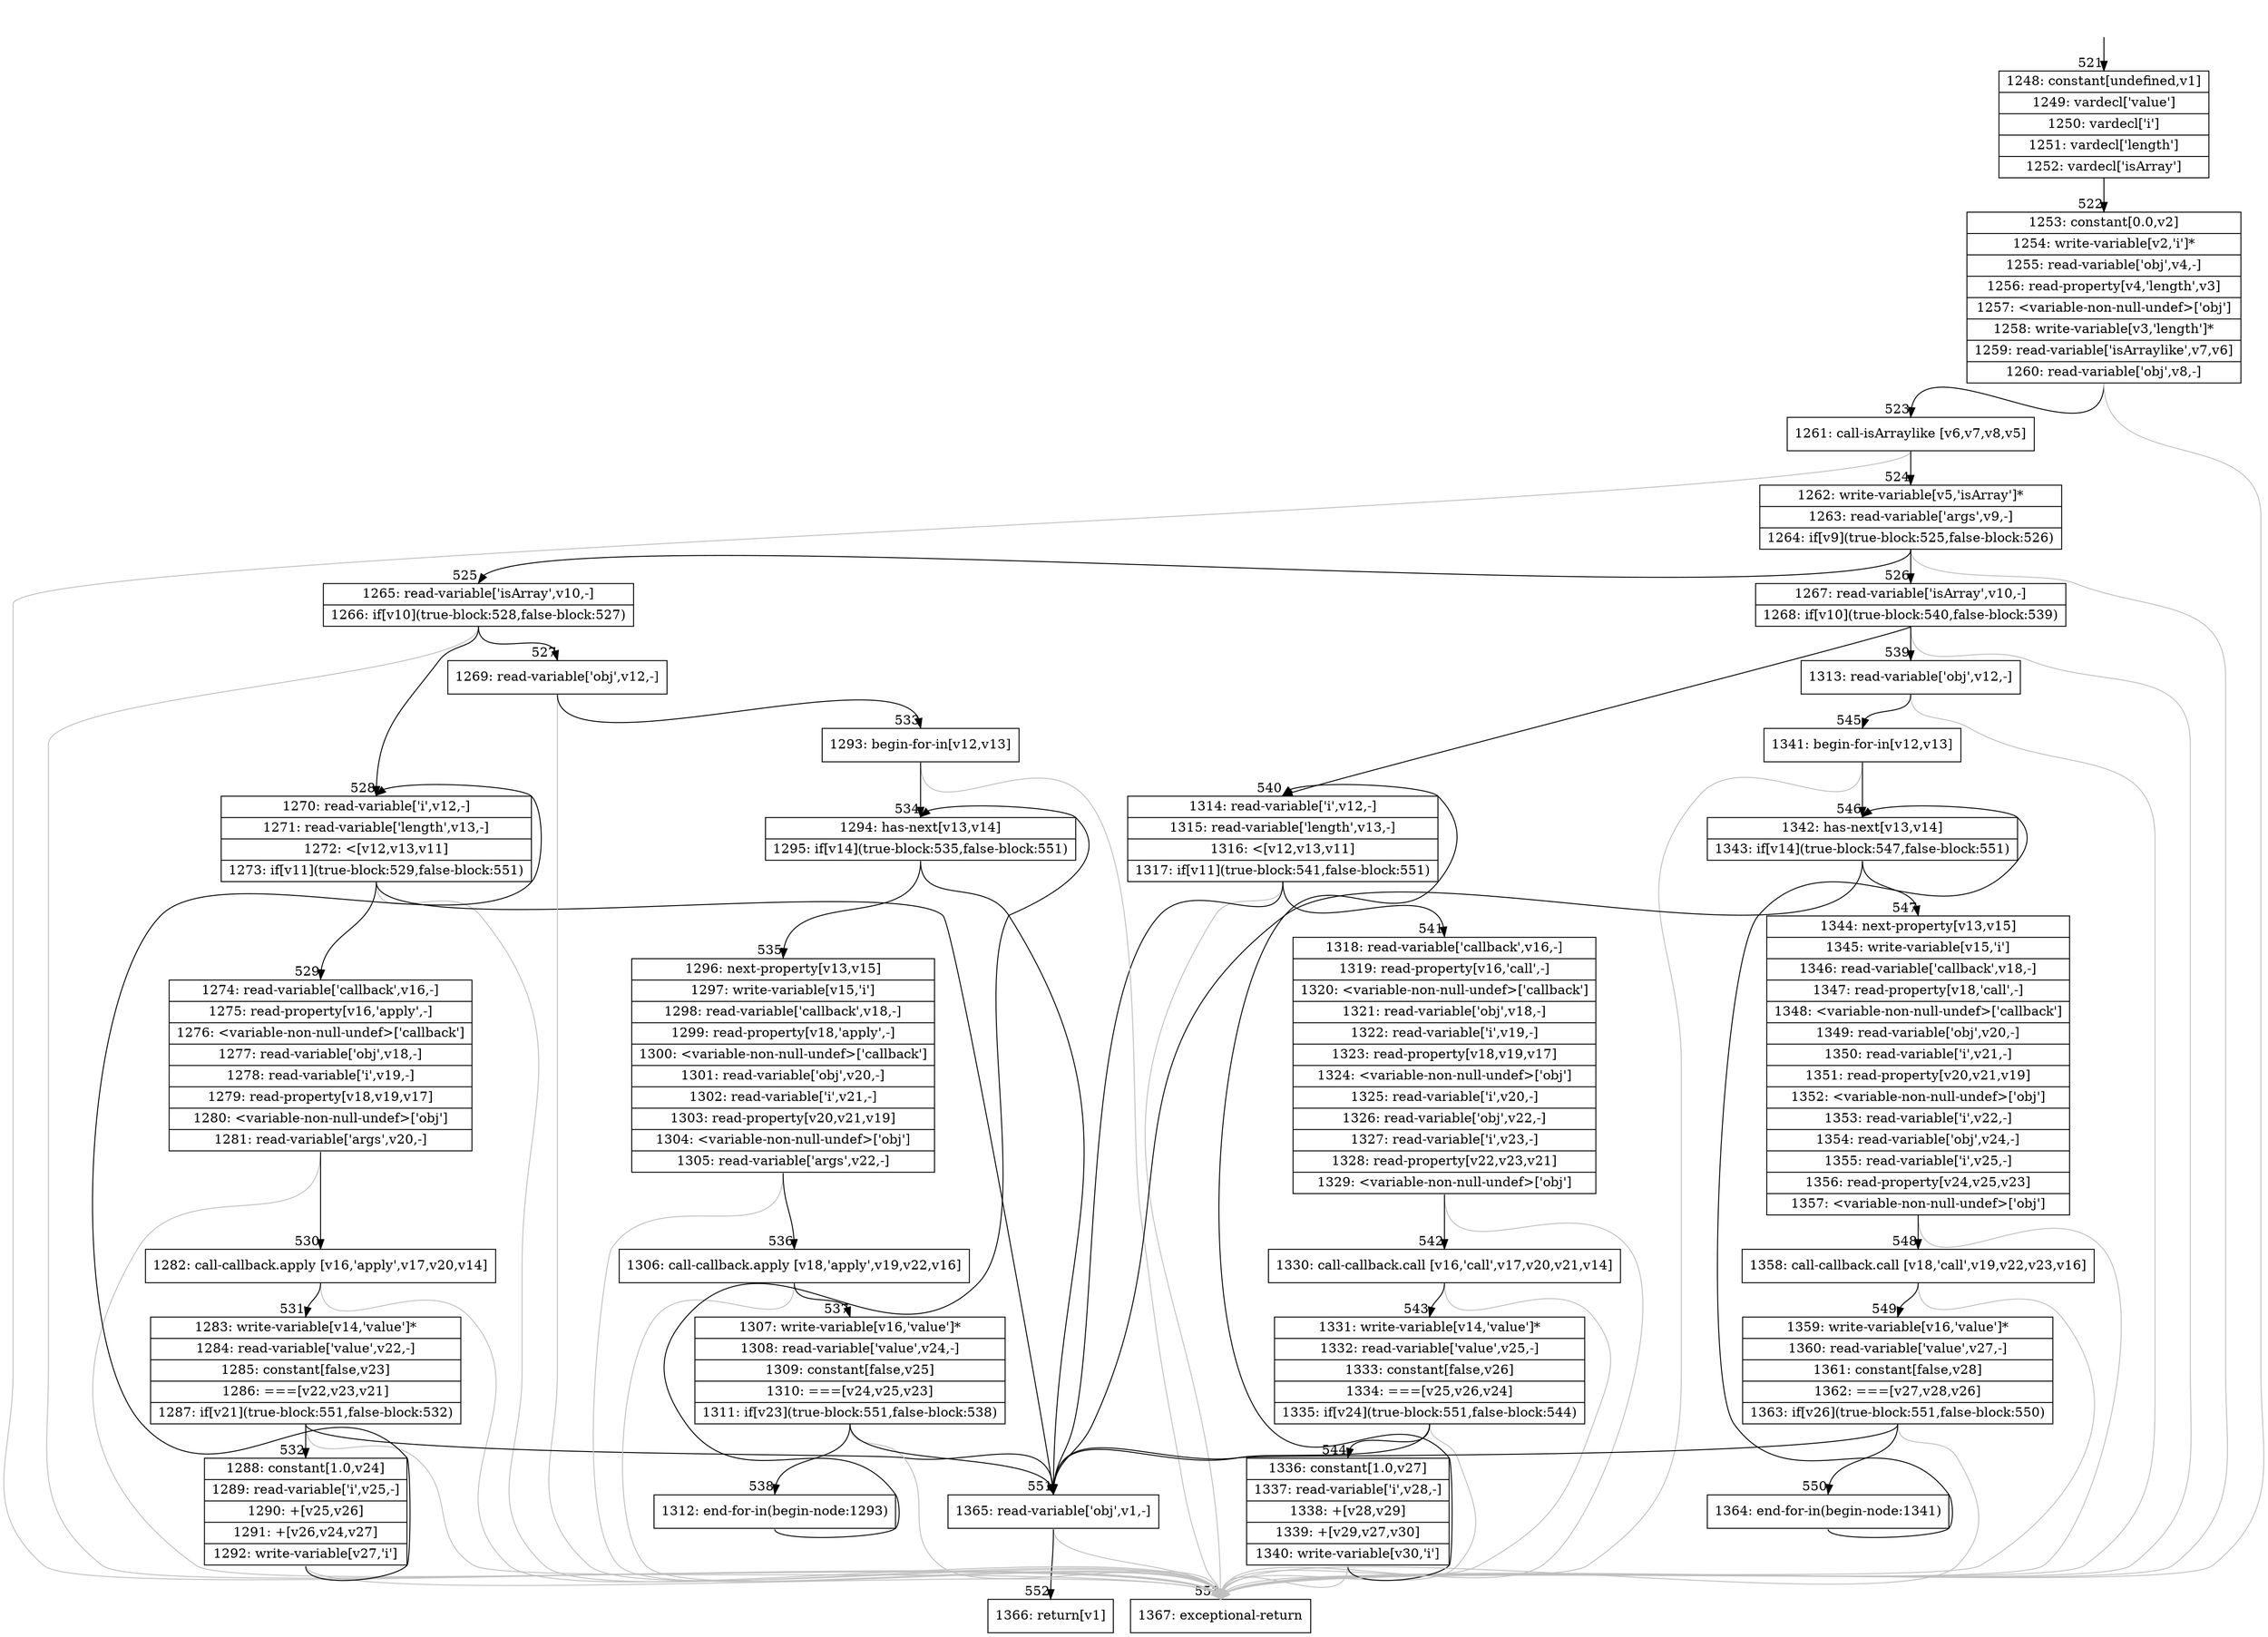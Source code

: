 digraph {
rankdir="TD"
BB_entry40[shape=none,label=""];
BB_entry40 -> BB521 [tailport=s, headport=n, headlabel="    521"]
BB521 [shape=record label="{1248: constant[undefined,v1]|1249: vardecl['value']|1250: vardecl['i']|1251: vardecl['length']|1252: vardecl['isArray']}" ] 
BB521 -> BB522 [tailport=s, headport=n, headlabel="      522"]
BB522 [shape=record label="{1253: constant[0.0,v2]|1254: write-variable[v2,'i']*|1255: read-variable['obj',v4,-]|1256: read-property[v4,'length',v3]|1257: \<variable-non-null-undef\>['obj']|1258: write-variable[v3,'length']*|1259: read-variable['isArraylike',v7,v6]|1260: read-variable['obj',v8,-]}" ] 
BB522 -> BB523 [tailport=s, headport=n, headlabel="      523"]
BB522 -> BB553 [tailport=s, headport=n, color=gray, headlabel="      553"]
BB523 [shape=record label="{1261: call-isArraylike [v6,v7,v8,v5]}" ] 
BB523 -> BB524 [tailport=s, headport=n, headlabel="      524"]
BB523 -> BB553 [tailport=s, headport=n, color=gray]
BB524 [shape=record label="{1262: write-variable[v5,'isArray']*|1263: read-variable['args',v9,-]|1264: if[v9](true-block:525,false-block:526)}" ] 
BB524 -> BB525 [tailport=s, headport=n, headlabel="      525"]
BB524 -> BB526 [tailport=s, headport=n, headlabel="      526"]
BB524 -> BB553 [tailport=s, headport=n, color=gray]
BB525 [shape=record label="{1265: read-variable['isArray',v10,-]|1266: if[v10](true-block:528,false-block:527)}" ] 
BB525 -> BB528 [tailport=s, headport=n, headlabel="      528"]
BB525 -> BB527 [tailport=s, headport=n, headlabel="      527"]
BB525 -> BB553 [tailport=s, headport=n, color=gray]
BB526 [shape=record label="{1267: read-variable['isArray',v10,-]|1268: if[v10](true-block:540,false-block:539)}" ] 
BB526 -> BB540 [tailport=s, headport=n, headlabel="      540"]
BB526 -> BB539 [tailport=s, headport=n, headlabel="      539"]
BB526 -> BB553 [tailport=s, headport=n, color=gray]
BB527 [shape=record label="{1269: read-variable['obj',v12,-]}" ] 
BB527 -> BB533 [tailport=s, headport=n, headlabel="      533"]
BB527 -> BB553 [tailport=s, headport=n, color=gray]
BB528 [shape=record label="{1270: read-variable['i',v12,-]|1271: read-variable['length',v13,-]|1272: \<[v12,v13,v11]|1273: if[v11](true-block:529,false-block:551)}" ] 
BB528 -> BB529 [tailport=s, headport=n, headlabel="      529"]
BB528 -> BB551 [tailport=s, headport=n, headlabel="      551"]
BB528 -> BB553 [tailport=s, headport=n, color=gray]
BB529 [shape=record label="{1274: read-variable['callback',v16,-]|1275: read-property[v16,'apply',-]|1276: \<variable-non-null-undef\>['callback']|1277: read-variable['obj',v18,-]|1278: read-variable['i',v19,-]|1279: read-property[v18,v19,v17]|1280: \<variable-non-null-undef\>['obj']|1281: read-variable['args',v20,-]}" ] 
BB529 -> BB530 [tailport=s, headport=n, headlabel="      530"]
BB529 -> BB553 [tailport=s, headport=n, color=gray]
BB530 [shape=record label="{1282: call-callback.apply [v16,'apply',v17,v20,v14]}" ] 
BB530 -> BB531 [tailport=s, headport=n, headlabel="      531"]
BB530 -> BB553 [tailport=s, headport=n, color=gray]
BB531 [shape=record label="{1283: write-variable[v14,'value']*|1284: read-variable['value',v22,-]|1285: constant[false,v23]|1286: ===[v22,v23,v21]|1287: if[v21](true-block:551,false-block:532)}" ] 
BB531 -> BB551 [tailport=s, headport=n]
BB531 -> BB532 [tailport=s, headport=n, headlabel="      532"]
BB531 -> BB553 [tailport=s, headport=n, color=gray]
BB532 [shape=record label="{1288: constant[1.0,v24]|1289: read-variable['i',v25,-]|1290: +[v25,v26]|1291: +[v26,v24,v27]|1292: write-variable[v27,'i']}" ] 
BB532 -> BB528 [tailport=s, headport=n]
BB532 -> BB553 [tailport=s, headport=n, color=gray]
BB533 [shape=record label="{1293: begin-for-in[v12,v13]}" ] 
BB533 -> BB534 [tailport=s, headport=n, headlabel="      534"]
BB533 -> BB553 [tailport=s, headport=n, color=gray]
BB534 [shape=record label="{1294: has-next[v13,v14]|1295: if[v14](true-block:535,false-block:551)}" ] 
BB534 -> BB535 [tailport=s, headport=n, headlabel="      535"]
BB534 -> BB551 [tailport=s, headport=n]
BB535 [shape=record label="{1296: next-property[v13,v15]|1297: write-variable[v15,'i']|1298: read-variable['callback',v18,-]|1299: read-property[v18,'apply',-]|1300: \<variable-non-null-undef\>['callback']|1301: read-variable['obj',v20,-]|1302: read-variable['i',v21,-]|1303: read-property[v20,v21,v19]|1304: \<variable-non-null-undef\>['obj']|1305: read-variable['args',v22,-]}" ] 
BB535 -> BB536 [tailport=s, headport=n, headlabel="      536"]
BB535 -> BB553 [tailport=s, headport=n, color=gray]
BB536 [shape=record label="{1306: call-callback.apply [v18,'apply',v19,v22,v16]}" ] 
BB536 -> BB537 [tailport=s, headport=n, headlabel="      537"]
BB536 -> BB553 [tailport=s, headport=n, color=gray]
BB537 [shape=record label="{1307: write-variable[v16,'value']*|1308: read-variable['value',v24,-]|1309: constant[false,v25]|1310: ===[v24,v25,v23]|1311: if[v23](true-block:551,false-block:538)}" ] 
BB537 -> BB551 [tailport=s, headport=n]
BB537 -> BB538 [tailport=s, headport=n, headlabel="      538"]
BB537 -> BB553 [tailport=s, headport=n, color=gray]
BB538 [shape=record label="{1312: end-for-in(begin-node:1293)}" ] 
BB538 -> BB534 [tailport=s, headport=n]
BB539 [shape=record label="{1313: read-variable['obj',v12,-]}" ] 
BB539 -> BB545 [tailport=s, headport=n, headlabel="      545"]
BB539 -> BB553 [tailport=s, headport=n, color=gray]
BB540 [shape=record label="{1314: read-variable['i',v12,-]|1315: read-variable['length',v13,-]|1316: \<[v12,v13,v11]|1317: if[v11](true-block:541,false-block:551)}" ] 
BB540 -> BB541 [tailport=s, headport=n, headlabel="      541"]
BB540 -> BB551 [tailport=s, headport=n]
BB540 -> BB553 [tailport=s, headport=n, color=gray]
BB541 [shape=record label="{1318: read-variable['callback',v16,-]|1319: read-property[v16,'call',-]|1320: \<variable-non-null-undef\>['callback']|1321: read-variable['obj',v18,-]|1322: read-variable['i',v19,-]|1323: read-property[v18,v19,v17]|1324: \<variable-non-null-undef\>['obj']|1325: read-variable['i',v20,-]|1326: read-variable['obj',v22,-]|1327: read-variable['i',v23,-]|1328: read-property[v22,v23,v21]|1329: \<variable-non-null-undef\>['obj']}" ] 
BB541 -> BB542 [tailport=s, headport=n, headlabel="      542"]
BB541 -> BB553 [tailport=s, headport=n, color=gray]
BB542 [shape=record label="{1330: call-callback.call [v16,'call',v17,v20,v21,v14]}" ] 
BB542 -> BB543 [tailport=s, headport=n, headlabel="      543"]
BB542 -> BB553 [tailport=s, headport=n, color=gray]
BB543 [shape=record label="{1331: write-variable[v14,'value']*|1332: read-variable['value',v25,-]|1333: constant[false,v26]|1334: ===[v25,v26,v24]|1335: if[v24](true-block:551,false-block:544)}" ] 
BB543 -> BB551 [tailport=s, headport=n]
BB543 -> BB544 [tailport=s, headport=n, headlabel="      544"]
BB543 -> BB553 [tailport=s, headport=n, color=gray]
BB544 [shape=record label="{1336: constant[1.0,v27]|1337: read-variable['i',v28,-]|1338: +[v28,v29]|1339: +[v29,v27,v30]|1340: write-variable[v30,'i']}" ] 
BB544 -> BB540 [tailport=s, headport=n]
BB544 -> BB553 [tailport=s, headport=n, color=gray]
BB545 [shape=record label="{1341: begin-for-in[v12,v13]}" ] 
BB545 -> BB546 [tailport=s, headport=n, headlabel="      546"]
BB545 -> BB553 [tailport=s, headport=n, color=gray]
BB546 [shape=record label="{1342: has-next[v13,v14]|1343: if[v14](true-block:547,false-block:551)}" ] 
BB546 -> BB547 [tailport=s, headport=n, headlabel="      547"]
BB546 -> BB551 [tailport=s, headport=n]
BB547 [shape=record label="{1344: next-property[v13,v15]|1345: write-variable[v15,'i']|1346: read-variable['callback',v18,-]|1347: read-property[v18,'call',-]|1348: \<variable-non-null-undef\>['callback']|1349: read-variable['obj',v20,-]|1350: read-variable['i',v21,-]|1351: read-property[v20,v21,v19]|1352: \<variable-non-null-undef\>['obj']|1353: read-variable['i',v22,-]|1354: read-variable['obj',v24,-]|1355: read-variable['i',v25,-]|1356: read-property[v24,v25,v23]|1357: \<variable-non-null-undef\>['obj']}" ] 
BB547 -> BB548 [tailport=s, headport=n, headlabel="      548"]
BB547 -> BB553 [tailport=s, headport=n, color=gray]
BB548 [shape=record label="{1358: call-callback.call [v18,'call',v19,v22,v23,v16]}" ] 
BB548 -> BB549 [tailport=s, headport=n, headlabel="      549"]
BB548 -> BB553 [tailport=s, headport=n, color=gray]
BB549 [shape=record label="{1359: write-variable[v16,'value']*|1360: read-variable['value',v27,-]|1361: constant[false,v28]|1362: ===[v27,v28,v26]|1363: if[v26](true-block:551,false-block:550)}" ] 
BB549 -> BB551 [tailport=s, headport=n]
BB549 -> BB550 [tailport=s, headport=n, headlabel="      550"]
BB549 -> BB553 [tailport=s, headport=n, color=gray]
BB550 [shape=record label="{1364: end-for-in(begin-node:1341)}" ] 
BB550 -> BB546 [tailport=s, headport=n]
BB551 [shape=record label="{1365: read-variable['obj',v1,-]}" ] 
BB551 -> BB552 [tailport=s, headport=n, headlabel="      552"]
BB551 -> BB553 [tailport=s, headport=n, color=gray]
BB552 [shape=record label="{1366: return[v1]}" ] 
BB553 [shape=record label="{1367: exceptional-return}" ] 
//#$~ 665
}
